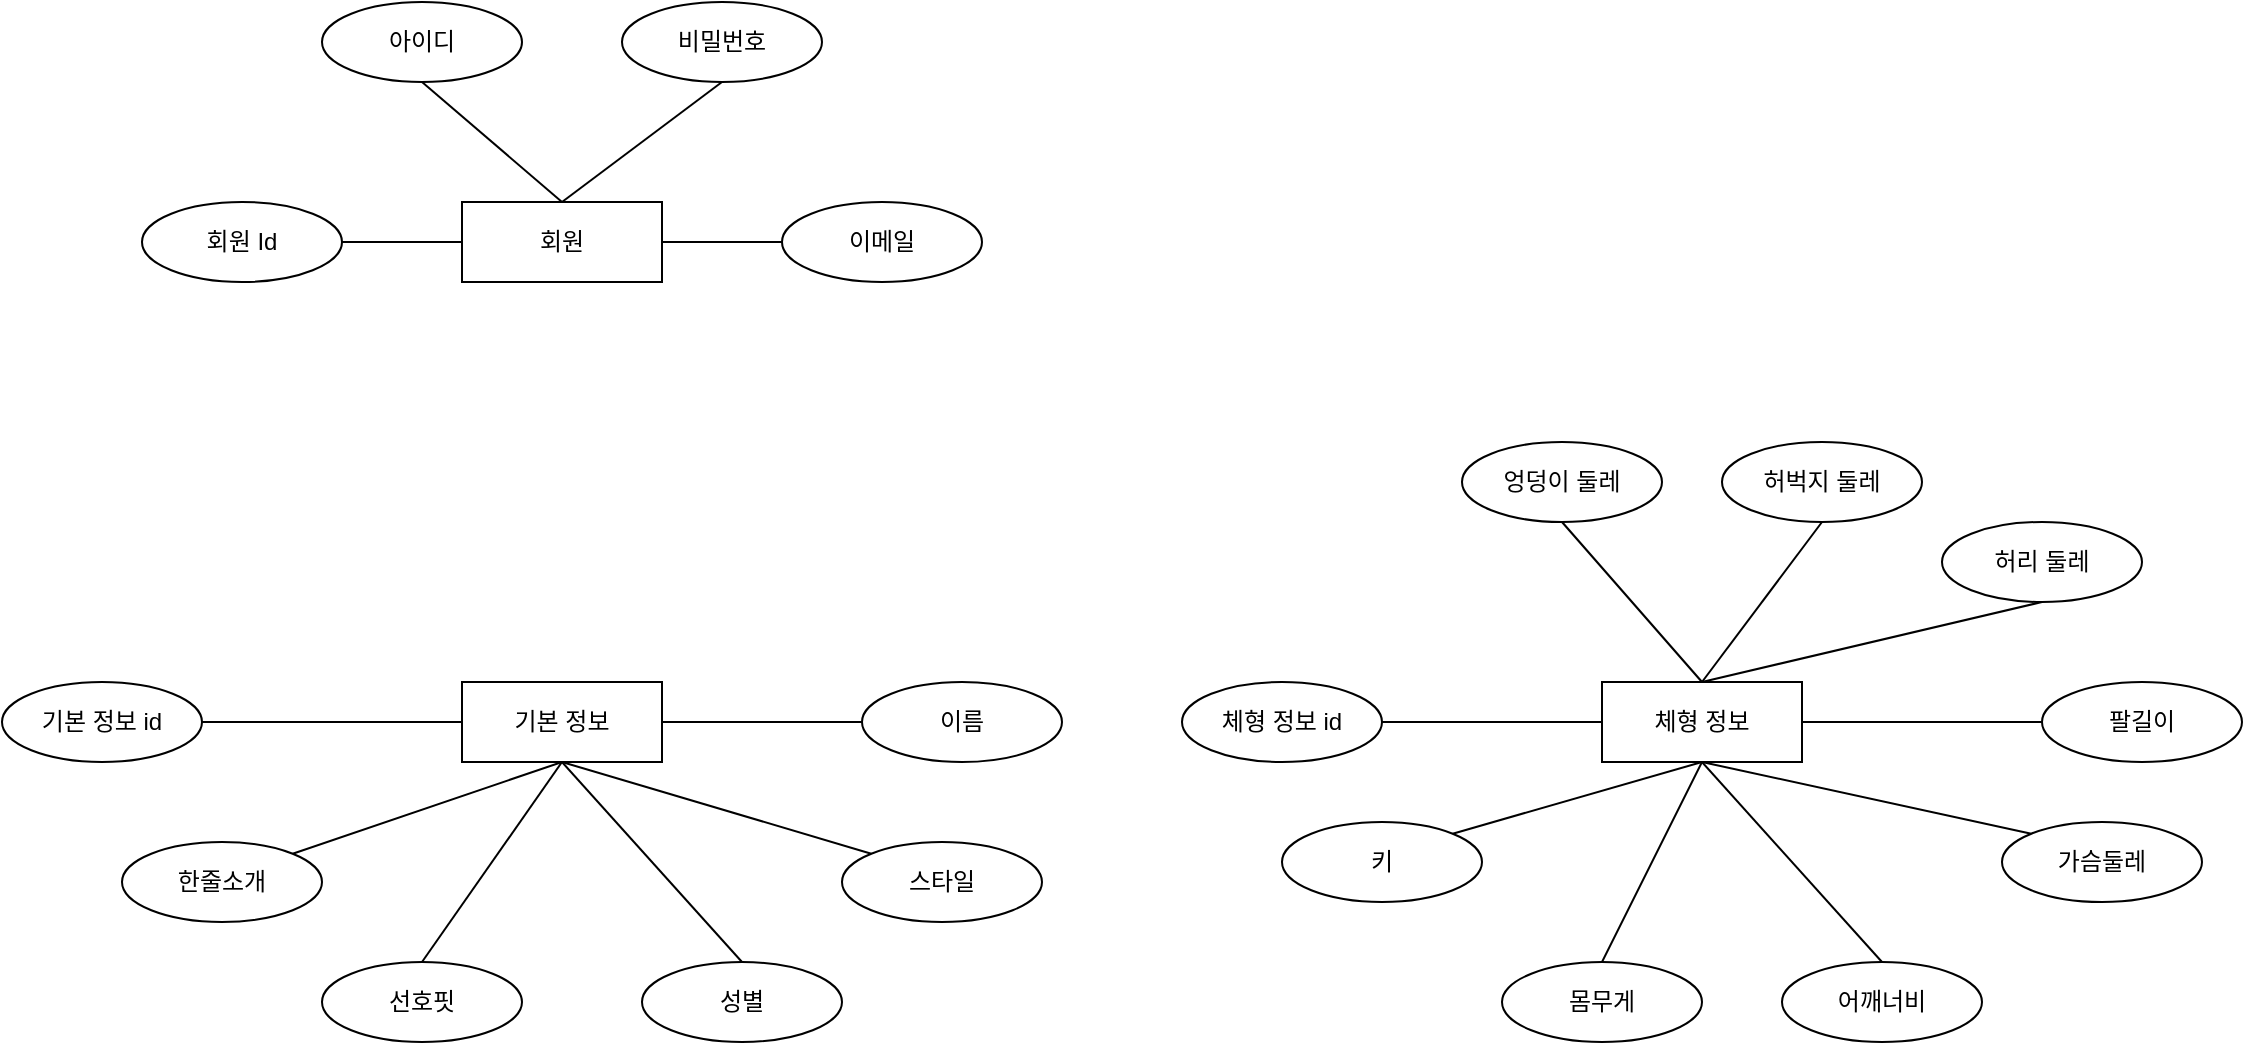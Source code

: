 <mxfile version="24.6.5" type="github">
  <diagram name="페이지-1" id="M-5soO_-Om0OUnag5pAh">
    <mxGraphModel dx="1026" dy="651" grid="1" gridSize="10" guides="1" tooltips="1" connect="1" arrows="1" fold="1" page="1" pageScale="1" pageWidth="827" pageHeight="1169" math="0" shadow="0">
      <root>
        <mxCell id="0" />
        <mxCell id="1" parent="0" />
        <mxCell id="MCZnHJBZWjsZ1aazAE33-1" value="회원" style="whiteSpace=wrap;html=1;align=center;" vertex="1" parent="1">
          <mxGeometry x="240" y="280" width="100" height="40" as="geometry" />
        </mxCell>
        <mxCell id="MCZnHJBZWjsZ1aazAE33-2" value="아이디" style="ellipse;whiteSpace=wrap;html=1;align=center;" vertex="1" parent="1">
          <mxGeometry x="170" y="180" width="100" height="40" as="geometry" />
        </mxCell>
        <mxCell id="MCZnHJBZWjsZ1aazAE33-4" value="회원 Id" style="ellipse;whiteSpace=wrap;html=1;align=center;" vertex="1" parent="1">
          <mxGeometry x="80" y="280" width="100" height="40" as="geometry" />
        </mxCell>
        <mxCell id="MCZnHJBZWjsZ1aazAE33-5" value="비밀번호" style="ellipse;whiteSpace=wrap;html=1;align=center;" vertex="1" parent="1">
          <mxGeometry x="320" y="180" width="100" height="40" as="geometry" />
        </mxCell>
        <mxCell id="MCZnHJBZWjsZ1aazAE33-6" value="이메일" style="ellipse;whiteSpace=wrap;html=1;align=center;" vertex="1" parent="1">
          <mxGeometry x="400" y="280" width="100" height="40" as="geometry" />
        </mxCell>
        <mxCell id="MCZnHJBZWjsZ1aazAE33-7" value="" style="endArrow=none;html=1;rounded=0;exitX=1;exitY=0.5;exitDx=0;exitDy=0;entryX=0;entryY=0.5;entryDx=0;entryDy=0;" edge="1" parent="1" source="MCZnHJBZWjsZ1aazAE33-4" target="MCZnHJBZWjsZ1aazAE33-1">
          <mxGeometry relative="1" as="geometry">
            <mxPoint x="330" y="340" as="sourcePoint" />
            <mxPoint x="490" y="340" as="targetPoint" />
          </mxGeometry>
        </mxCell>
        <mxCell id="MCZnHJBZWjsZ1aazAE33-8" value="" style="endArrow=none;html=1;rounded=0;exitX=0.5;exitY=1;exitDx=0;exitDy=0;entryX=0.5;entryY=0;entryDx=0;entryDy=0;" edge="1" parent="1" source="MCZnHJBZWjsZ1aazAE33-2" target="MCZnHJBZWjsZ1aazAE33-1">
          <mxGeometry relative="1" as="geometry">
            <mxPoint x="330" y="340" as="sourcePoint" />
            <mxPoint x="490" y="340" as="targetPoint" />
          </mxGeometry>
        </mxCell>
        <mxCell id="MCZnHJBZWjsZ1aazAE33-9" value="" style="endArrow=none;html=1;rounded=0;exitX=0.5;exitY=1;exitDx=0;exitDy=0;entryX=0.5;entryY=0;entryDx=0;entryDy=0;" edge="1" parent="1" source="MCZnHJBZWjsZ1aazAE33-5" target="MCZnHJBZWjsZ1aazAE33-1">
          <mxGeometry relative="1" as="geometry">
            <mxPoint x="230" y="230" as="sourcePoint" />
            <mxPoint x="300" y="290" as="targetPoint" />
          </mxGeometry>
        </mxCell>
        <mxCell id="MCZnHJBZWjsZ1aazAE33-10" value="" style="endArrow=none;html=1;rounded=0;exitX=0;exitY=0.5;exitDx=0;exitDy=0;entryX=1;entryY=0.5;entryDx=0;entryDy=0;" edge="1" parent="1" source="MCZnHJBZWjsZ1aazAE33-6" target="MCZnHJBZWjsZ1aazAE33-1">
          <mxGeometry relative="1" as="geometry">
            <mxPoint x="240" y="240" as="sourcePoint" />
            <mxPoint x="310" y="300" as="targetPoint" />
          </mxGeometry>
        </mxCell>
        <mxCell id="MCZnHJBZWjsZ1aazAE33-11" value="기본 정보" style="whiteSpace=wrap;html=1;align=center;" vertex="1" parent="1">
          <mxGeometry x="240" y="520" width="100" height="40" as="geometry" />
        </mxCell>
        <mxCell id="MCZnHJBZWjsZ1aazAE33-12" value="선호핏" style="ellipse;whiteSpace=wrap;html=1;align=center;" vertex="1" parent="1">
          <mxGeometry x="170" y="660" width="100" height="40" as="geometry" />
        </mxCell>
        <mxCell id="MCZnHJBZWjsZ1aazAE33-13" value="기본 정보 id" style="ellipse;whiteSpace=wrap;html=1;align=center;" vertex="1" parent="1">
          <mxGeometry x="10" y="520" width="100" height="40" as="geometry" />
        </mxCell>
        <mxCell id="MCZnHJBZWjsZ1aazAE33-14" value="성별" style="ellipse;whiteSpace=wrap;html=1;align=center;" vertex="1" parent="1">
          <mxGeometry x="330" y="660" width="100" height="40" as="geometry" />
        </mxCell>
        <mxCell id="MCZnHJBZWjsZ1aazAE33-15" value="이름" style="ellipse;whiteSpace=wrap;html=1;align=center;" vertex="1" parent="1">
          <mxGeometry x="440" y="520" width="100" height="40" as="geometry" />
        </mxCell>
        <mxCell id="MCZnHJBZWjsZ1aazAE33-16" value="" style="endArrow=none;html=1;rounded=0;exitX=1;exitY=0.5;exitDx=0;exitDy=0;entryX=0;entryY=0.5;entryDx=0;entryDy=0;" edge="1" parent="1" source="MCZnHJBZWjsZ1aazAE33-13" target="MCZnHJBZWjsZ1aazAE33-11">
          <mxGeometry relative="1" as="geometry">
            <mxPoint x="330" y="580" as="sourcePoint" />
            <mxPoint x="490" y="580" as="targetPoint" />
          </mxGeometry>
        </mxCell>
        <mxCell id="MCZnHJBZWjsZ1aazAE33-17" value="" style="endArrow=none;html=1;rounded=0;exitX=0.5;exitY=0;exitDx=0;exitDy=0;entryX=0.5;entryY=1;entryDx=0;entryDy=0;" edge="1" parent="1" source="MCZnHJBZWjsZ1aazAE33-12" target="MCZnHJBZWjsZ1aazAE33-11">
          <mxGeometry relative="1" as="geometry">
            <mxPoint x="330" y="580" as="sourcePoint" />
            <mxPoint x="490" y="580" as="targetPoint" />
          </mxGeometry>
        </mxCell>
        <mxCell id="MCZnHJBZWjsZ1aazAE33-18" value="" style="endArrow=none;html=1;rounded=0;exitX=0.5;exitY=0;exitDx=0;exitDy=0;" edge="1" parent="1" source="MCZnHJBZWjsZ1aazAE33-14">
          <mxGeometry relative="1" as="geometry">
            <mxPoint x="370" y="690" as="sourcePoint" />
            <mxPoint x="290" y="560" as="targetPoint" />
          </mxGeometry>
        </mxCell>
        <mxCell id="MCZnHJBZWjsZ1aazAE33-19" value="" style="endArrow=none;html=1;rounded=0;exitX=0;exitY=0.5;exitDx=0;exitDy=0;entryX=1;entryY=0.5;entryDx=0;entryDy=0;" edge="1" parent="1" source="MCZnHJBZWjsZ1aazAE33-15" target="MCZnHJBZWjsZ1aazAE33-11">
          <mxGeometry relative="1" as="geometry">
            <mxPoint x="240" y="480" as="sourcePoint" />
            <mxPoint x="310" y="540" as="targetPoint" />
          </mxGeometry>
        </mxCell>
        <mxCell id="MCZnHJBZWjsZ1aazAE33-20" value="스타일" style="ellipse;whiteSpace=wrap;html=1;align=center;" vertex="1" parent="1">
          <mxGeometry x="430" y="600" width="100" height="40" as="geometry" />
        </mxCell>
        <mxCell id="MCZnHJBZWjsZ1aazAE33-22" value="한줄소개" style="ellipse;whiteSpace=wrap;html=1;align=center;" vertex="1" parent="1">
          <mxGeometry x="70" y="600" width="100" height="40" as="geometry" />
        </mxCell>
        <mxCell id="MCZnHJBZWjsZ1aazAE33-23" value="" style="endArrow=none;html=1;rounded=0;exitX=1;exitY=0;exitDx=0;exitDy=0;entryX=0.5;entryY=1;entryDx=0;entryDy=0;" edge="1" parent="1" source="MCZnHJBZWjsZ1aazAE33-22" target="MCZnHJBZWjsZ1aazAE33-11">
          <mxGeometry relative="1" as="geometry">
            <mxPoint x="230" y="670" as="sourcePoint" />
            <mxPoint x="260" y="580" as="targetPoint" />
          </mxGeometry>
        </mxCell>
        <mxCell id="MCZnHJBZWjsZ1aazAE33-24" value="" style="endArrow=none;html=1;rounded=0;exitX=0;exitY=0;exitDx=0;exitDy=0;entryX=0.5;entryY=1;entryDx=0;entryDy=0;" edge="1" parent="1" source="MCZnHJBZWjsZ1aazAE33-20" target="MCZnHJBZWjsZ1aazAE33-11">
          <mxGeometry relative="1" as="geometry">
            <mxPoint x="240" y="680" as="sourcePoint" />
            <mxPoint x="310" y="580" as="targetPoint" />
          </mxGeometry>
        </mxCell>
        <mxCell id="MCZnHJBZWjsZ1aazAE33-25" value="체형 정보" style="whiteSpace=wrap;html=1;align=center;" vertex="1" parent="1">
          <mxGeometry x="810" y="520" width="100" height="40" as="geometry" />
        </mxCell>
        <mxCell id="MCZnHJBZWjsZ1aazAE33-26" value="몸무게" style="ellipse;whiteSpace=wrap;html=1;align=center;" vertex="1" parent="1">
          <mxGeometry x="760" y="660" width="100" height="40" as="geometry" />
        </mxCell>
        <mxCell id="MCZnHJBZWjsZ1aazAE33-27" value="체형 정보 id" style="ellipse;whiteSpace=wrap;html=1;align=center;" vertex="1" parent="1">
          <mxGeometry x="600" y="520" width="100" height="40" as="geometry" />
        </mxCell>
        <mxCell id="MCZnHJBZWjsZ1aazAE33-28" value="어깨너비" style="ellipse;whiteSpace=wrap;html=1;align=center;" vertex="1" parent="1">
          <mxGeometry x="900" y="660" width="100" height="40" as="geometry" />
        </mxCell>
        <mxCell id="MCZnHJBZWjsZ1aazAE33-29" value="팔길이" style="ellipse;whiteSpace=wrap;html=1;align=center;" vertex="1" parent="1">
          <mxGeometry x="1030" y="520" width="100" height="40" as="geometry" />
        </mxCell>
        <mxCell id="MCZnHJBZWjsZ1aazAE33-30" value="" style="endArrow=none;html=1;rounded=0;exitX=1;exitY=0.5;exitDx=0;exitDy=0;entryX=0;entryY=0.5;entryDx=0;entryDy=0;" edge="1" parent="1" source="MCZnHJBZWjsZ1aazAE33-27" target="MCZnHJBZWjsZ1aazAE33-25">
          <mxGeometry relative="1" as="geometry">
            <mxPoint x="920" y="580" as="sourcePoint" />
            <mxPoint x="1080" y="580" as="targetPoint" />
          </mxGeometry>
        </mxCell>
        <mxCell id="MCZnHJBZWjsZ1aazAE33-31" value="" style="endArrow=none;html=1;rounded=0;exitX=0.5;exitY=0;exitDx=0;exitDy=0;entryX=0.5;entryY=1;entryDx=0;entryDy=0;" edge="1" parent="1" source="MCZnHJBZWjsZ1aazAE33-26" target="MCZnHJBZWjsZ1aazAE33-25">
          <mxGeometry relative="1" as="geometry">
            <mxPoint x="920" y="580" as="sourcePoint" />
            <mxPoint x="1080" y="580" as="targetPoint" />
          </mxGeometry>
        </mxCell>
        <mxCell id="MCZnHJBZWjsZ1aazAE33-32" value="" style="endArrow=none;html=1;rounded=0;exitX=0.5;exitY=0;exitDx=0;exitDy=0;entryX=0.5;entryY=1;entryDx=0;entryDy=0;" edge="1" parent="1" source="MCZnHJBZWjsZ1aazAE33-28" target="MCZnHJBZWjsZ1aazAE33-25">
          <mxGeometry relative="1" as="geometry">
            <mxPoint x="960" y="690" as="sourcePoint" />
            <mxPoint x="880" y="560" as="targetPoint" />
          </mxGeometry>
        </mxCell>
        <mxCell id="MCZnHJBZWjsZ1aazAE33-33" value="" style="endArrow=none;html=1;rounded=0;exitX=0;exitY=0.5;exitDx=0;exitDy=0;entryX=1;entryY=0.5;entryDx=0;entryDy=0;" edge="1" parent="1" source="MCZnHJBZWjsZ1aazAE33-29" target="MCZnHJBZWjsZ1aazAE33-25">
          <mxGeometry relative="1" as="geometry">
            <mxPoint x="830" y="480" as="sourcePoint" />
            <mxPoint x="900" y="540" as="targetPoint" />
          </mxGeometry>
        </mxCell>
        <mxCell id="MCZnHJBZWjsZ1aazAE33-34" value="가슴둘레" style="ellipse;whiteSpace=wrap;html=1;align=center;" vertex="1" parent="1">
          <mxGeometry x="1010" y="590" width="100" height="40" as="geometry" />
        </mxCell>
        <mxCell id="MCZnHJBZWjsZ1aazAE33-35" value="키" style="ellipse;whiteSpace=wrap;html=1;align=center;" vertex="1" parent="1">
          <mxGeometry x="650" y="590" width="100" height="40" as="geometry" />
        </mxCell>
        <mxCell id="MCZnHJBZWjsZ1aazAE33-36" value="" style="endArrow=none;html=1;rounded=0;exitX=1;exitY=0;exitDx=0;exitDy=0;entryX=0.5;entryY=1;entryDx=0;entryDy=0;" edge="1" parent="1" source="MCZnHJBZWjsZ1aazAE33-35" target="MCZnHJBZWjsZ1aazAE33-25">
          <mxGeometry relative="1" as="geometry">
            <mxPoint x="820" y="670" as="sourcePoint" />
            <mxPoint x="890" y="570" as="targetPoint" />
          </mxGeometry>
        </mxCell>
        <mxCell id="MCZnHJBZWjsZ1aazAE33-37" value="" style="endArrow=none;html=1;rounded=0;exitX=0;exitY=0;exitDx=0;exitDy=0;entryX=0.5;entryY=1;entryDx=0;entryDy=0;" edge="1" parent="1" source="MCZnHJBZWjsZ1aazAE33-34" target="MCZnHJBZWjsZ1aazAE33-25">
          <mxGeometry relative="1" as="geometry">
            <mxPoint x="830" y="680" as="sourcePoint" />
            <mxPoint x="890" y="550" as="targetPoint" />
          </mxGeometry>
        </mxCell>
        <mxCell id="MCZnHJBZWjsZ1aazAE33-39" value="허리 둘레" style="ellipse;whiteSpace=wrap;html=1;align=center;" vertex="1" parent="1">
          <mxGeometry x="980" y="440" width="100" height="40" as="geometry" />
        </mxCell>
        <mxCell id="MCZnHJBZWjsZ1aazAE33-40" value="허벅지 둘레" style="ellipse;whiteSpace=wrap;html=1;align=center;" vertex="1" parent="1">
          <mxGeometry x="870" y="400" width="100" height="40" as="geometry" />
        </mxCell>
        <mxCell id="MCZnHJBZWjsZ1aazAE33-41" value="엉덩이 둘레" style="ellipse;whiteSpace=wrap;html=1;align=center;" vertex="1" parent="1">
          <mxGeometry x="740" y="400" width="100" height="40" as="geometry" />
        </mxCell>
        <mxCell id="MCZnHJBZWjsZ1aazAE33-42" value="" style="endArrow=none;html=1;rounded=0;exitX=0.5;exitY=1;exitDx=0;exitDy=0;entryX=0.5;entryY=0;entryDx=0;entryDy=0;" edge="1" parent="1" source="MCZnHJBZWjsZ1aazAE33-41" target="MCZnHJBZWjsZ1aazAE33-25">
          <mxGeometry relative="1" as="geometry">
            <mxPoint x="710" y="550" as="sourcePoint" />
            <mxPoint x="820" y="550" as="targetPoint" />
          </mxGeometry>
        </mxCell>
        <mxCell id="MCZnHJBZWjsZ1aazAE33-43" value="" style="endArrow=none;html=1;rounded=0;exitX=0.5;exitY=1;exitDx=0;exitDy=0;entryX=0.5;entryY=0;entryDx=0;entryDy=0;" edge="1" parent="1" source="MCZnHJBZWjsZ1aazAE33-40" target="MCZnHJBZWjsZ1aazAE33-25">
          <mxGeometry relative="1" as="geometry">
            <mxPoint x="720" y="560" as="sourcePoint" />
            <mxPoint x="830" y="560" as="targetPoint" />
          </mxGeometry>
        </mxCell>
        <mxCell id="MCZnHJBZWjsZ1aazAE33-44" value="" style="endArrow=none;html=1;rounded=0;exitX=0.5;exitY=1;exitDx=0;exitDy=0;entryX=0.5;entryY=0;entryDx=0;entryDy=0;" edge="1" parent="1" source="MCZnHJBZWjsZ1aazAE33-39" target="MCZnHJBZWjsZ1aazAE33-25">
          <mxGeometry relative="1" as="geometry">
            <mxPoint x="730" y="570" as="sourcePoint" />
            <mxPoint x="840" y="570" as="targetPoint" />
          </mxGeometry>
        </mxCell>
      </root>
    </mxGraphModel>
  </diagram>
</mxfile>
